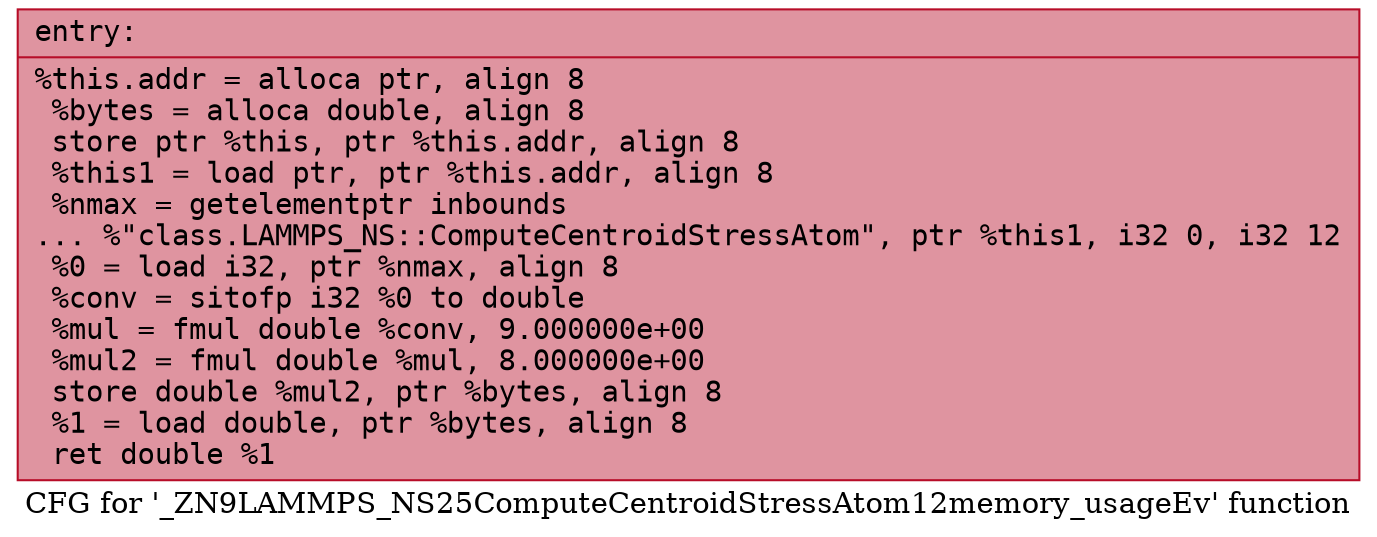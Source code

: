 digraph "CFG for '_ZN9LAMMPS_NS25ComputeCentroidStressAtom12memory_usageEv' function" {
	label="CFG for '_ZN9LAMMPS_NS25ComputeCentroidStressAtom12memory_usageEv' function";

	Node0x55f9183123a0 [shape=record,color="#b70d28ff", style=filled, fillcolor="#b70d2870" fontname="Courier",label="{entry:\l|  %this.addr = alloca ptr, align 8\l  %bytes = alloca double, align 8\l  store ptr %this, ptr %this.addr, align 8\l  %this1 = load ptr, ptr %this.addr, align 8\l  %nmax = getelementptr inbounds\l... %\"class.LAMMPS_NS::ComputeCentroidStressAtom\", ptr %this1, i32 0, i32 12\l  %0 = load i32, ptr %nmax, align 8\l  %conv = sitofp i32 %0 to double\l  %mul = fmul double %conv, 9.000000e+00\l  %mul2 = fmul double %mul, 8.000000e+00\l  store double %mul2, ptr %bytes, align 8\l  %1 = load double, ptr %bytes, align 8\l  ret double %1\l}"];
}

